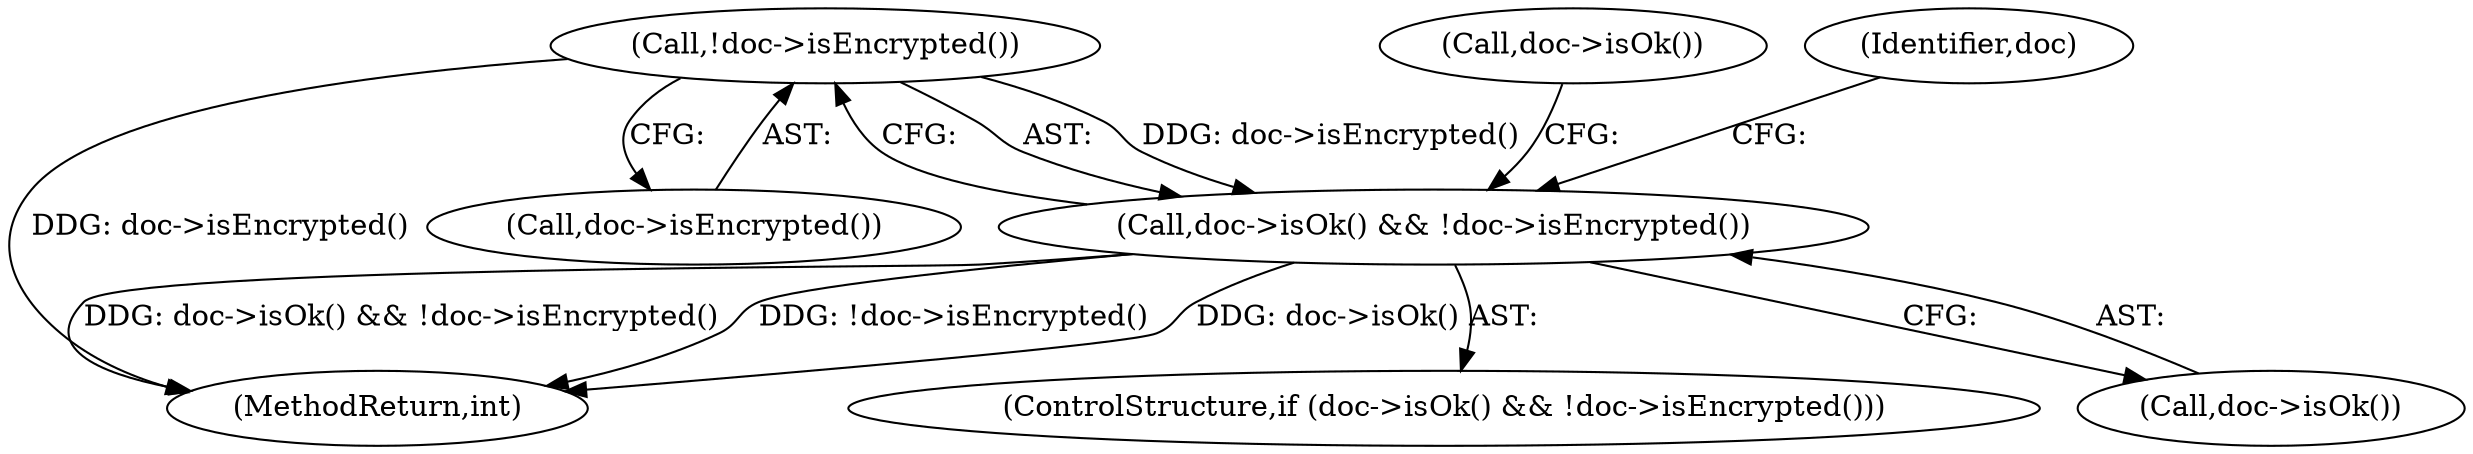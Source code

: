 digraph "0_poppler_5c9b08a875b07853be6c44e43ff5f7f059df666a@API" {
"1000224" [label="(Call,!doc->isEncrypted())"];
"1000222" [label="(Call,doc->isOk() && !doc->isEncrypted())"];
"1001120" [label="(MethodReturn,int)"];
"1000256" [label="(Call,doc->isOk())"];
"1000221" [label="(ControlStructure,if (doc->isOk() && !doc->isEncrypted()))"];
"1000225" [label="(Call,doc->isEncrypted())"];
"1000223" [label="(Call,doc->isOk())"];
"1000224" [label="(Call,!doc->isEncrypted())"];
"1000222" [label="(Call,doc->isOk() && !doc->isEncrypted())"];
"1000228" [label="(Identifier,doc)"];
"1000224" -> "1000222"  [label="AST: "];
"1000224" -> "1000225"  [label="CFG: "];
"1000225" -> "1000224"  [label="AST: "];
"1000222" -> "1000224"  [label="CFG: "];
"1000224" -> "1001120"  [label="DDG: doc->isEncrypted()"];
"1000224" -> "1000222"  [label="DDG: doc->isEncrypted()"];
"1000222" -> "1000221"  [label="AST: "];
"1000222" -> "1000223"  [label="CFG: "];
"1000223" -> "1000222"  [label="AST: "];
"1000228" -> "1000222"  [label="CFG: "];
"1000256" -> "1000222"  [label="CFG: "];
"1000222" -> "1001120"  [label="DDG: doc->isOk()"];
"1000222" -> "1001120"  [label="DDG: doc->isOk() && !doc->isEncrypted()"];
"1000222" -> "1001120"  [label="DDG: !doc->isEncrypted()"];
}
